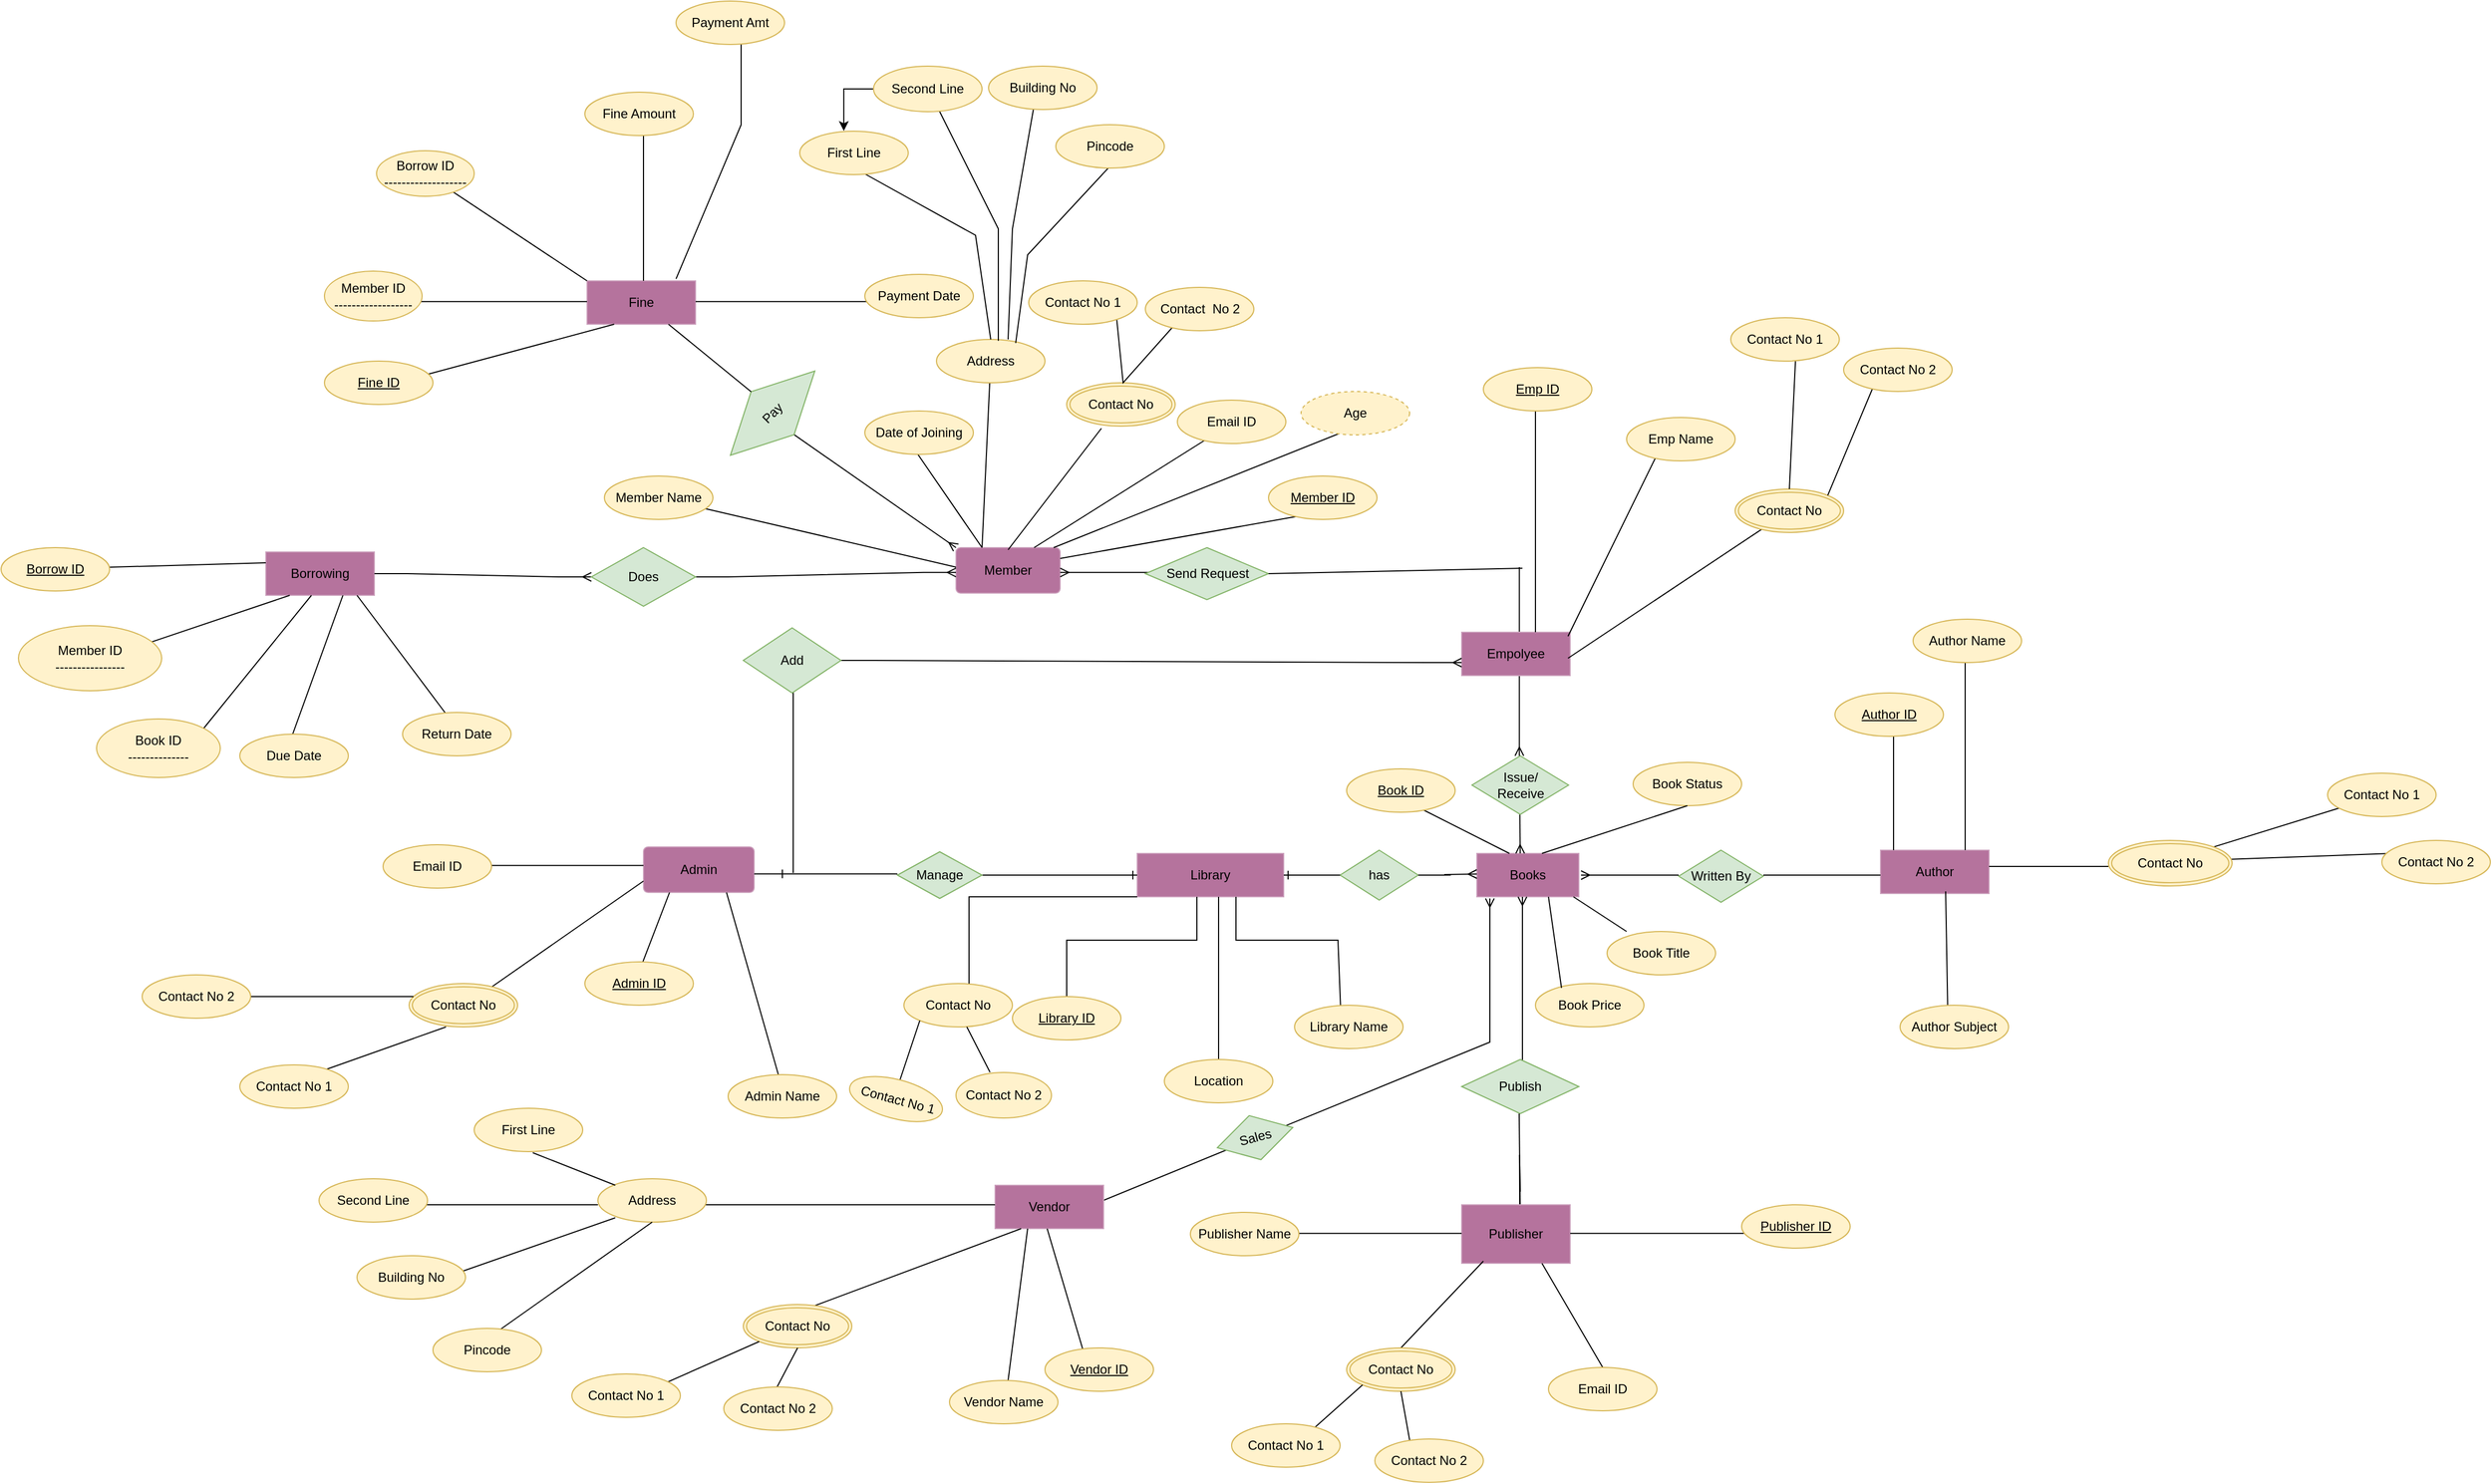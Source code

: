 <mxfile version="21.2.7" type="device">
  <diagram id="R2lEEEUBdFMjLlhIrx00" name="Page-1">
    <mxGraphModel dx="3433" dy="1994" grid="1" gridSize="6" guides="1" tooltips="1" connect="1" arrows="1" fold="1" page="1" pageScale="1" pageWidth="1100" pageHeight="850" math="0" shadow="0" extFonts="Permanent Marker^https://fonts.googleapis.com/css?family=Permanent+Marker">
      <root>
        <mxCell id="0" />
        <mxCell id="1" parent="0" />
        <mxCell id="qMSzoUYjXAtZMEOYpRWG-4" value="Library" style="whiteSpace=wrap;html=1;align=center;fillColor=#B5739D;strokeColor=#CDA2BE;" parent="1" vertex="1">
          <mxGeometry x="425" y="348" width="135" height="40" as="geometry" />
        </mxCell>
        <mxCell id="qMSzoUYjXAtZMEOYpRWG-13" value="" style="endArrow=none;html=1;rounded=0;entryX=0.424;entryY=0.045;entryDx=0;entryDy=0;entryPerimeter=0;" parent="1" target="qMSzoUYjXAtZMEOYpRWG-14" edge="1">
          <mxGeometry relative="1" as="geometry">
            <mxPoint x="516" y="388" as="sourcePoint" />
            <mxPoint x="525" y="428" as="targetPoint" />
            <Array as="points">
              <mxPoint x="516" y="428" />
              <mxPoint x="610" y="428" />
            </Array>
          </mxGeometry>
        </mxCell>
        <mxCell id="qMSzoUYjXAtZMEOYpRWG-14" value="Library Name" style="ellipse;whiteSpace=wrap;html=1;align=center;fillColor=#fff2cc;strokeColor=#d6b656;" parent="1" vertex="1">
          <mxGeometry x="570" y="488" width="100" height="40" as="geometry" />
        </mxCell>
        <mxCell id="qMSzoUYjXAtZMEOYpRWG-17" value="" style="endArrow=none;html=1;rounded=0;entryX=0.5;entryY=0;entryDx=0;entryDy=0;" parent="1" edge="1">
          <mxGeometry relative="1" as="geometry">
            <mxPoint x="480" y="388" as="sourcePoint" />
            <mxPoint x="360" y="488" as="targetPoint" />
            <Array as="points">
              <mxPoint x="480" y="428" />
              <mxPoint x="360" y="428" />
            </Array>
          </mxGeometry>
        </mxCell>
        <mxCell id="qMSzoUYjXAtZMEOYpRWG-18" value="" style="endArrow=none;html=1;rounded=0;" parent="1" edge="1">
          <mxGeometry relative="1" as="geometry">
            <mxPoint x="500" y="388" as="sourcePoint" />
            <mxPoint x="500" y="548" as="targetPoint" />
          </mxGeometry>
        </mxCell>
        <mxCell id="qMSzoUYjXAtZMEOYpRWG-19" value="Location" style="ellipse;whiteSpace=wrap;html=1;align=center;fillColor=#fff2cc;strokeColor=#d6b656;" parent="1" vertex="1">
          <mxGeometry x="450" y="538" width="100" height="40" as="geometry" />
        </mxCell>
        <mxCell id="qMSzoUYjXAtZMEOYpRWG-20" value="Contact No" style="ellipse;whiteSpace=wrap;html=1;align=center;fillColor=#fff2cc;strokeColor=#d6b656;" parent="1" vertex="1">
          <mxGeometry x="210" y="468" width="100" height="40" as="geometry" />
        </mxCell>
        <mxCell id="qMSzoUYjXAtZMEOYpRWG-21" value="" style="endArrow=none;html=1;rounded=0;exitX=0;exitY=1;exitDx=0;exitDy=0;" parent="1" source="qMSzoUYjXAtZMEOYpRWG-4" edge="1">
          <mxGeometry relative="1" as="geometry">
            <mxPoint x="480" y="408" as="sourcePoint" />
            <mxPoint x="270" y="468" as="targetPoint" />
            <Array as="points">
              <mxPoint x="270" y="388" />
            </Array>
          </mxGeometry>
        </mxCell>
        <mxCell id="qMSzoUYjXAtZMEOYpRWG-100" value="Books" style="whiteSpace=wrap;html=1;align=center;fillColor=#B5739D;strokeColor=#CDA2BE;" parent="1" vertex="1">
          <mxGeometry x="738" y="348" width="94" height="40" as="geometry" />
        </mxCell>
        <mxCell id="qMSzoUYjXAtZMEOYpRWG-101" value="" style="endArrow=none;html=1;rounded=0;exitX=0.628;exitY=0.997;exitDx=0;exitDy=0;exitPerimeter=0;" parent="1" edge="1">
          <mxGeometry relative="1" as="geometry">
            <mxPoint x="680.8" y="303.88" as="sourcePoint" />
            <mxPoint x="768" y="348" as="targetPoint" />
            <Array as="points" />
          </mxGeometry>
        </mxCell>
        <mxCell id="qMSzoUYjXAtZMEOYpRWG-104" value="Book Title" style="ellipse;whiteSpace=wrap;html=1;align=center;fillColor=#fff2cc;strokeColor=#d6b656;" parent="1" vertex="1">
          <mxGeometry x="858" y="420" width="100" height="40" as="geometry" />
        </mxCell>
        <mxCell id="qMSzoUYjXAtZMEOYpRWG-105" value="Book Price" style="ellipse;whiteSpace=wrap;html=1;align=center;fillColor=#fff2cc;strokeColor=#d6b656;" parent="1" vertex="1">
          <mxGeometry x="792" y="468" width="100" height="40" as="geometry" />
        </mxCell>
        <mxCell id="qMSzoUYjXAtZMEOYpRWG-106" value="Book Status" style="ellipse;whiteSpace=wrap;html=1;align=center;fillColor=#fff2cc;strokeColor=#d6b656;" parent="1" vertex="1">
          <mxGeometry x="882" y="264" width="100" height="40" as="geometry" />
        </mxCell>
        <mxCell id="qMSzoUYjXAtZMEOYpRWG-108" value="" style="endArrow=none;html=1;rounded=0;exitX=0.5;exitY=1;exitDx=0;exitDy=0;" parent="1" source="qMSzoUYjXAtZMEOYpRWG-106" edge="1">
          <mxGeometry relative="1" as="geometry">
            <mxPoint x="504" y="384" as="sourcePoint" />
            <mxPoint x="798" y="348" as="targetPoint" />
            <Array as="points" />
          </mxGeometry>
        </mxCell>
        <mxCell id="qMSzoUYjXAtZMEOYpRWG-118" value="has" style="shape=rhombus;perimeter=rhombusPerimeter;whiteSpace=wrap;html=1;align=center;fillColor=#d5e8d4;strokeColor=#82b366;" parent="1" vertex="1">
          <mxGeometry x="612" y="345" width="72" height="46" as="geometry" />
        </mxCell>
        <mxCell id="qMSzoUYjXAtZMEOYpRWG-120" value="" style="edgeStyle=entityRelationEdgeStyle;fontSize=12;html=1;endArrow=ERone;endFill=1;rounded=0;entryX=1;entryY=0.5;entryDx=0;entryDy=0;" parent="1" source="qMSzoUYjXAtZMEOYpRWG-118" target="qMSzoUYjXAtZMEOYpRWG-4" edge="1">
          <mxGeometry width="100" height="100" relative="1" as="geometry">
            <mxPoint x="432" y="430" as="sourcePoint" />
            <mxPoint x="532" y="330" as="targetPoint" />
          </mxGeometry>
        </mxCell>
        <mxCell id="qMSzoUYjXAtZMEOYpRWG-122" value="Author" style="whiteSpace=wrap;html=1;align=center;fillColor=#B5739D;strokeColor=#CDA2BE;" parent="1" vertex="1">
          <mxGeometry x="1110" y="345" width="100" height="40" as="geometry" />
        </mxCell>
        <mxCell id="qMSzoUYjXAtZMEOYpRWG-128" value="" style="endArrow=none;html=1;rounded=0;" parent="1" edge="1">
          <mxGeometry relative="1" as="geometry">
            <mxPoint x="1170" y="383" as="sourcePoint" />
            <mxPoint x="1172" y="497" as="targetPoint" />
            <Array as="points" />
          </mxGeometry>
        </mxCell>
        <mxCell id="qMSzoUYjXAtZMEOYpRWG-129" value="Author Subject" style="ellipse;whiteSpace=wrap;html=1;align=center;fillColor=#fff2cc;strokeColor=#d6b656;" parent="1" vertex="1">
          <mxGeometry x="1128" y="488" width="100" height="40" as="geometry" />
        </mxCell>
        <mxCell id="qMSzoUYjXAtZMEOYpRWG-134" value="Admin" style="rounded=1;arcSize=10;whiteSpace=wrap;html=1;align=center;fillColor=#B5739D;strokeColor=#CDA2BE;" parent="1" vertex="1">
          <mxGeometry x="-30" y="342" width="102" height="42" as="geometry" />
        </mxCell>
        <mxCell id="qMSzoUYjXAtZMEOYpRWG-135" value="" style="endArrow=none;html=1;rounded=0;" parent="1" edge="1">
          <mxGeometry relative="1" as="geometry">
            <mxPoint x="1122" y="234" as="sourcePoint" />
            <mxPoint x="1122" y="345" as="targetPoint" />
            <Array as="points" />
          </mxGeometry>
        </mxCell>
        <mxCell id="qMSzoUYjXAtZMEOYpRWG-137" value="" style="endArrow=none;html=1;rounded=0;" parent="1" edge="1">
          <mxGeometry relative="1" as="geometry">
            <mxPoint x="1188" y="345" as="sourcePoint" />
            <mxPoint x="1188" y="171" as="targetPoint" />
            <Array as="points" />
          </mxGeometry>
        </mxCell>
        <mxCell id="qMSzoUYjXAtZMEOYpRWG-138" value="Author Name" style="ellipse;whiteSpace=wrap;html=1;align=center;fillColor=#fff2cc;strokeColor=#d6b656;" parent="1" vertex="1">
          <mxGeometry x="1140" y="132" width="100" height="40" as="geometry" />
        </mxCell>
        <mxCell id="qMSzoUYjXAtZMEOYpRWG-139" value="" style="endArrow=none;html=1;rounded=0;entryX=0.3;entryY=0.053;entryDx=0;entryDy=0;entryPerimeter=0;" parent="1" edge="1">
          <mxGeometry relative="1" as="geometry">
            <mxPoint x="-6" y="384" as="sourcePoint" />
            <mxPoint x="-36.0" y="462.12" as="targetPoint" />
            <Array as="points" />
          </mxGeometry>
        </mxCell>
        <mxCell id="qMSzoUYjXAtZMEOYpRWG-148" value="" style="edgeStyle=entityRelationEdgeStyle;fontSize=12;html=1;endArrow=ERmany;rounded=0;exitX=1;exitY=0.5;exitDx=0;exitDy=0;" parent="1" source="qMSzoUYjXAtZMEOYpRWG-118" edge="1">
          <mxGeometry width="100" height="100" relative="1" as="geometry">
            <mxPoint x="684" y="367" as="sourcePoint" />
            <mxPoint x="738" y="367" as="targetPoint" />
          </mxGeometry>
        </mxCell>
        <mxCell id="qMSzoUYjXAtZMEOYpRWG-150" value="" style="fontSize=12;html=1;endArrow=ERmany;rounded=0;" parent="1" edge="1">
          <mxGeometry width="100" height="100" relative="1" as="geometry">
            <mxPoint x="924" y="368" as="sourcePoint" />
            <mxPoint x="834" y="368" as="targetPoint" />
            <Array as="points">
              <mxPoint x="906" y="368" />
            </Array>
          </mxGeometry>
        </mxCell>
        <mxCell id="qMSzoUYjXAtZMEOYpRWG-155" value="" style="endArrow=none;html=1;rounded=0;" parent="1" edge="1">
          <mxGeometry relative="1" as="geometry">
            <mxPoint x="1122" y="237" as="sourcePoint" />
            <mxPoint x="1121.811" y="236.974" as="targetPoint" />
          </mxGeometry>
        </mxCell>
        <mxCell id="qMSzoUYjXAtZMEOYpRWG-157" value="Written By" style="shape=rhombus;perimeter=rhombusPerimeter;whiteSpace=wrap;html=1;align=center;fillColor=#d5e8d4;strokeColor=#82b366;" parent="1" vertex="1">
          <mxGeometry x="924" y="345" width="78" height="48" as="geometry" />
        </mxCell>
        <mxCell id="qMSzoUYjXAtZMEOYpRWG-162" value="" style="endArrow=none;html=1;rounded=0;entryX=0.75;entryY=1;entryDx=0;entryDy=0;" parent="1" target="qMSzoUYjXAtZMEOYpRWG-134" edge="1">
          <mxGeometry relative="1" as="geometry">
            <mxPoint x="96" y="558" as="sourcePoint" />
            <mxPoint x="150" y="624" as="targetPoint" />
            <Array as="points" />
          </mxGeometry>
        </mxCell>
        <mxCell id="qMSzoUYjXAtZMEOYpRWG-163" value="Admin Name" style="ellipse;whiteSpace=wrap;html=1;align=center;fillColor=#fff2cc;strokeColor=#d6b656;" parent="1" vertex="1">
          <mxGeometry x="48" y="552" width="100" height="40" as="geometry" />
        </mxCell>
        <mxCell id="qMSzoUYjXAtZMEOYpRWG-179" value="" style="edgeStyle=entityRelationEdgeStyle;fontSize=12;html=1;endArrow=ERone;endFill=0;rounded=0;entryX=0;entryY=0.5;entryDx=0;entryDy=0;" parent="1" target="qMSzoUYjXAtZMEOYpRWG-4" edge="1">
          <mxGeometry width="100" height="100" relative="1" as="geometry">
            <mxPoint x="282" y="368" as="sourcePoint" />
            <mxPoint x="420" y="366" as="targetPoint" />
          </mxGeometry>
        </mxCell>
        <mxCell id="qMSzoUYjXAtZMEOYpRWG-190" value="Manage" style="shape=rhombus;perimeter=rhombusPerimeter;whiteSpace=wrap;html=1;align=center;fillColor=#d5e8d4;strokeColor=#82b366;" parent="1" vertex="1">
          <mxGeometry x="204" y="346.5" width="78" height="43" as="geometry" />
        </mxCell>
        <mxCell id="qMSzoUYjXAtZMEOYpRWG-195" value="" style="edgeStyle=entityRelationEdgeStyle;fontSize=12;html=1;endArrow=ERone;endFill=1;rounded=0;" parent="1" edge="1">
          <mxGeometry width="100" height="100" relative="1" as="geometry">
            <mxPoint x="174" y="366.89" as="sourcePoint" />
            <mxPoint x="102" y="366.89" as="targetPoint" />
          </mxGeometry>
        </mxCell>
        <mxCell id="qMSzoUYjXAtZMEOYpRWG-197" value="" style="fontSize=12;html=1;endArrow=ERmany;rounded=0;" parent="1" edge="1">
          <mxGeometry width="100" height="100" relative="1" as="geometry">
            <mxPoint x="780" y="540" as="sourcePoint" />
            <mxPoint x="780" y="388" as="targetPoint" />
            <Array as="points" />
          </mxGeometry>
        </mxCell>
        <mxCell id="qMSzoUYjXAtZMEOYpRWG-198" value="Publish" style="shape=rhombus;perimeter=rhombusPerimeter;whiteSpace=wrap;html=1;align=center;fillColor=#d5e8d4;strokeColor=#82b366;" parent="1" vertex="1">
          <mxGeometry x="724" y="538" width="108" height="50" as="geometry" />
        </mxCell>
        <mxCell id="qMSzoUYjXAtZMEOYpRWG-200" value="" style="endArrow=none;html=1;rounded=0;" parent="1" edge="1">
          <mxGeometry relative="1" as="geometry">
            <mxPoint x="777.895" y="672" as="sourcePoint" />
            <mxPoint x="777" y="588" as="targetPoint" />
            <Array as="points" />
          </mxGeometry>
        </mxCell>
        <mxCell id="qMSzoUYjXAtZMEOYpRWG-202" value="" style="endArrow=none;html=1;rounded=0;" parent="1" edge="1">
          <mxGeometry relative="1" as="geometry">
            <mxPoint x="777.66" y="708" as="sourcePoint" />
            <mxPoint x="778" y="660" as="targetPoint" />
            <Array as="points">
              <mxPoint x="777.33" y="626" />
            </Array>
          </mxGeometry>
        </mxCell>
        <mxCell id="qMSzoUYjXAtZMEOYpRWG-203" value="Publisher" style="whiteSpace=wrap;html=1;align=center;fillColor=#B5739D;strokeColor=#CDA2BE;" parent="1" vertex="1">
          <mxGeometry x="724" y="672" width="100" height="54" as="geometry" />
        </mxCell>
        <mxCell id="qMSzoUYjXAtZMEOYpRWG-204" value="" style="endArrow=none;html=1;rounded=0;" parent="1" edge="1">
          <mxGeometry relative="1" as="geometry">
            <mxPoint x="564" y="698.33" as="sourcePoint" />
            <mxPoint x="724" y="698.33" as="targetPoint" />
          </mxGeometry>
        </mxCell>
        <mxCell id="qMSzoUYjXAtZMEOYpRWG-205" value="" style="endArrow=none;html=1;rounded=0;" parent="1" edge="1">
          <mxGeometry relative="1" as="geometry">
            <mxPoint x="824" y="698.33" as="sourcePoint" />
            <mxPoint x="984" y="698.33" as="targetPoint" />
          </mxGeometry>
        </mxCell>
        <mxCell id="qMSzoUYjXAtZMEOYpRWG-211" value="" style="endArrow=none;html=1;rounded=0;entryX=0.5;entryY=1;entryDx=0;entryDy=0;exitX=0.5;exitY=0;exitDx=0;exitDy=0;" parent="1" edge="1" source="XCqq-24NU0HY1cR2Qv2N-99">
          <mxGeometry relative="1" as="geometry">
            <mxPoint x="674" y="822" as="sourcePoint" />
            <mxPoint x="744" y="724" as="targetPoint" />
            <Array as="points" />
          </mxGeometry>
        </mxCell>
        <mxCell id="qMSzoUYjXAtZMEOYpRWG-212" value="" style="endArrow=none;html=1;rounded=0;entryX=0.5;entryY=1;entryDx=0;entryDy=0;exitX=0.5;exitY=0;exitDx=0;exitDy=0;" parent="1" source="qMSzoUYjXAtZMEOYpRWG-216" edge="1">
          <mxGeometry relative="1" as="geometry">
            <mxPoint x="798" y="852" as="sourcePoint" />
            <mxPoint x="798" y="726" as="targetPoint" />
            <Array as="points" />
          </mxGeometry>
        </mxCell>
        <mxCell id="qMSzoUYjXAtZMEOYpRWG-213" value="Publisher Name" style="ellipse;whiteSpace=wrap;html=1;align=center;fillColor=#fff2cc;strokeColor=#d6b656;" parent="1" vertex="1">
          <mxGeometry x="474" y="679" width="100" height="40" as="geometry" />
        </mxCell>
        <mxCell id="qMSzoUYjXAtZMEOYpRWG-216" value="Email ID" style="ellipse;whiteSpace=wrap;html=1;align=center;fillColor=#fff2cc;strokeColor=#d6b656;" parent="1" vertex="1">
          <mxGeometry x="804" y="822" width="100" height="40" as="geometry" />
        </mxCell>
        <mxCell id="qMSzoUYjXAtZMEOYpRWG-219" value="" style="fontSize=12;html=1;endArrow=ERmany;rounded=0;" parent="1" edge="1">
          <mxGeometry width="100" height="100" relative="1" as="geometry">
            <mxPoint x="777.63" y="312" as="sourcePoint" />
            <mxPoint x="777.92" y="348" as="targetPoint" />
            <Array as="points" />
          </mxGeometry>
        </mxCell>
        <mxCell id="qMSzoUYjXAtZMEOYpRWG-220" value="Issue/&lt;br&gt;Receive" style="shape=rhombus;perimeter=rhombusPerimeter;whiteSpace=wrap;html=1;align=center;fillColor=#d5e8d4;strokeColor=#82b366;" parent="1" vertex="1">
          <mxGeometry x="733.5" y="258" width="89" height="54" as="geometry" />
        </mxCell>
        <mxCell id="qMSzoUYjXAtZMEOYpRWG-242" value="" style="endArrow=none;html=1;rounded=0;" parent="1" edge="1">
          <mxGeometry relative="1" as="geometry">
            <mxPoint x="1002" y="368" as="sourcePoint" />
            <mxPoint x="1110" y="368" as="targetPoint" />
          </mxGeometry>
        </mxCell>
        <mxCell id="qMSzoUYjXAtZMEOYpRWG-245" value="Member" style="rounded=1;arcSize=10;whiteSpace=wrap;html=1;align=center;fillColor=#B5739D;strokeColor=#CDA2BE;" parent="1" vertex="1">
          <mxGeometry x="258" y="66" width="96" height="42" as="geometry" />
        </mxCell>
        <mxCell id="qMSzoUYjXAtZMEOYpRWG-253" value="" style="endArrow=none;html=1;rounded=0;entryX=0.5;entryY=1;entryDx=0;entryDy=0;" parent="1" edge="1">
          <mxGeometry relative="1" as="geometry">
            <mxPoint x="306" y="68" as="sourcePoint" />
            <mxPoint x="392" y="-44" as="targetPoint" />
            <Array as="points" />
          </mxGeometry>
        </mxCell>
        <mxCell id="qMSzoUYjXAtZMEOYpRWG-254" value="" style="endArrow=none;html=1;rounded=0;exitX=0.25;exitY=0;exitDx=0;exitDy=0;" parent="1" source="qMSzoUYjXAtZMEOYpRWG-245" edge="1">
          <mxGeometry relative="1" as="geometry">
            <mxPoint x="270" y="54" as="sourcePoint" />
            <mxPoint x="216" y="-30" as="targetPoint" />
            <Array as="points" />
          </mxGeometry>
        </mxCell>
        <mxCell id="qMSzoUYjXAtZMEOYpRWG-257" value="" style="endArrow=none;html=1;rounded=0;" parent="1" edge="1">
          <mxGeometry relative="1" as="geometry">
            <mxPoint x="804" y="388" as="sourcePoint" />
            <mxPoint x="816" y="472" as="targetPoint" />
            <Array as="points" />
          </mxGeometry>
        </mxCell>
        <mxCell id="qMSzoUYjXAtZMEOYpRWG-258" value="" style="endArrow=none;html=1;rounded=0;" parent="1" edge="1">
          <mxGeometry relative="1" as="geometry">
            <mxPoint x="827" y="388" as="sourcePoint" />
            <mxPoint x="876" y="420" as="targetPoint" />
            <Array as="points">
              <mxPoint x="827" y="388" />
            </Array>
          </mxGeometry>
        </mxCell>
        <mxCell id="qMSzoUYjXAtZMEOYpRWG-259" value="" style="endArrow=none;html=1;rounded=0;" parent="1" edge="1">
          <mxGeometry relative="1" as="geometry">
            <mxPoint x="354" y="76" as="sourcePoint" />
            <mxPoint x="578.309" y="36.123" as="targetPoint" />
          </mxGeometry>
        </mxCell>
        <mxCell id="qMSzoUYjXAtZMEOYpRWG-261" value="" style="endArrow=none;html=1;rounded=0;exitX=0.25;exitY=0;exitDx=0;exitDy=0;" parent="1" target="qMSzoUYjXAtZMEOYpRWG-260" edge="1">
          <mxGeometry relative="1" as="geometry">
            <mxPoint x="258" y="84" as="sourcePoint" />
            <mxPoint x="-30" y="36" as="targetPoint" />
            <Array as="points" />
          </mxGeometry>
        </mxCell>
        <mxCell id="qMSzoUYjXAtZMEOYpRWG-260" value="Member Name" style="ellipse;whiteSpace=wrap;html=1;align=center;fillColor=#fff2cc;strokeColor=#d6b656;" parent="1" vertex="1">
          <mxGeometry x="-66" width="100" height="40" as="geometry" />
        </mxCell>
        <mxCell id="qMSzoUYjXAtZMEOYpRWG-262" value="Date of Joining" style="ellipse;whiteSpace=wrap;html=1;align=center;fillColor=#fff2cc;strokeColor=#d6b656;" parent="1" vertex="1">
          <mxGeometry x="174" y="-60" width="100" height="40" as="geometry" />
        </mxCell>
        <mxCell id="qMSzoUYjXAtZMEOYpRWG-275" value="" style="endArrow=none;html=1;rounded=0;exitX=0.75;exitY=0;exitDx=0;exitDy=0;" parent="1" source="qMSzoUYjXAtZMEOYpRWG-245" edge="1">
          <mxGeometry relative="1" as="geometry">
            <mxPoint x="354" y="54" as="sourcePoint" />
            <mxPoint x="492" y="-36" as="targetPoint" />
          </mxGeometry>
        </mxCell>
        <mxCell id="qMSzoUYjXAtZMEOYpRWG-276" value="Email ID" style="ellipse;whiteSpace=wrap;html=1;align=center;fillColor=#fff2cc;strokeColor=#d6b656;" parent="1" vertex="1">
          <mxGeometry x="462" y="-70" width="100" height="40" as="geometry" />
        </mxCell>
        <mxCell id="qMSzoUYjXAtZMEOYpRWG-278" value="" style="fontSize=12;html=1;endArrow=ERmany;rounded=0;" parent="1" edge="1">
          <mxGeometry width="100" height="100" relative="1" as="geometry">
            <mxPoint x="438" y="88.89" as="sourcePoint" />
            <mxPoint x="354" y="88.89" as="targetPoint" />
            <Array as="points" />
          </mxGeometry>
        </mxCell>
        <mxCell id="qMSzoUYjXAtZMEOYpRWG-279" value="Send Request" style="shape=rhombus;perimeter=rhombusPerimeter;whiteSpace=wrap;html=1;align=center;fillColor=#d5e8d4;strokeColor=#82b366;" parent="1" vertex="1">
          <mxGeometry x="432.5" y="66" width="113.5" height="48" as="geometry" />
        </mxCell>
        <mxCell id="qMSzoUYjXAtZMEOYpRWG-281" value="" style="endArrow=none;html=1;rounded=0;exitX=1;exitY=0.5;exitDx=0;exitDy=0;" parent="1" source="qMSzoUYjXAtZMEOYpRWG-279" edge="1">
          <mxGeometry relative="1" as="geometry">
            <mxPoint x="540" y="85" as="sourcePoint" />
            <mxPoint x="780" y="85" as="targetPoint" />
            <Array as="points" />
          </mxGeometry>
        </mxCell>
        <mxCell id="qMSzoUYjXAtZMEOYpRWG-290" value="" style="fontSize=12;html=1;endArrow=ERmany;rounded=0;" parent="1" edge="1">
          <mxGeometry width="100" height="100" relative="1" as="geometry">
            <mxPoint x="777.17" y="84" as="sourcePoint" />
            <mxPoint x="777.17" y="258" as="targetPoint" />
            <Array as="points" />
          </mxGeometry>
        </mxCell>
        <mxCell id="qMSzoUYjXAtZMEOYpRWG-291" value="Empolyee" style="whiteSpace=wrap;html=1;align=center;fillColor=#B5739D;strokeColor=#CDA2BE;" parent="1" vertex="1">
          <mxGeometry x="724" y="144" width="100" height="40" as="geometry" />
        </mxCell>
        <mxCell id="qMSzoUYjXAtZMEOYpRWG-292" value="" style="edgeStyle=entityRelationEdgeStyle;fontSize=12;html=1;endArrow=ERmany;rounded=0;" parent="1" source="qMSzoUYjXAtZMEOYpRWG-294" edge="1">
          <mxGeometry width="100" height="100" relative="1" as="geometry">
            <mxPoint x="102" y="172" as="sourcePoint" />
            <mxPoint x="724" y="172" as="targetPoint" />
          </mxGeometry>
        </mxCell>
        <mxCell id="qMSzoUYjXAtZMEOYpRWG-309" value="" style="fontSize=12;html=1;endArrow=ERmany;rounded=0;" parent="1" edge="1">
          <mxGeometry width="100" height="100" relative="1" as="geometry">
            <mxPoint x="384" y="672" as="sourcePoint" />
            <mxPoint x="750" y="389.5" as="targetPoint" />
            <Array as="points">
              <mxPoint x="750" y="522" />
              <mxPoint x="750" y="456" />
            </Array>
          </mxGeometry>
        </mxCell>
        <mxCell id="qMSzoUYjXAtZMEOYpRWG-310" value="Vendor" style="whiteSpace=wrap;html=1;align=center;fillColor=#B5739D;strokeColor=#CDA2BE;" parent="1" vertex="1">
          <mxGeometry x="294" y="654" width="100" height="40" as="geometry" />
        </mxCell>
        <mxCell id="qMSzoUYjXAtZMEOYpRWG-314" value="" style="endArrow=none;html=1;rounded=0;" parent="1" edge="1">
          <mxGeometry relative="1" as="geometry">
            <mxPoint x="120" y="768" as="sourcePoint" />
            <mxPoint x="318" y="694" as="targetPoint" />
          </mxGeometry>
        </mxCell>
        <mxCell id="qMSzoUYjXAtZMEOYpRWG-315" value="" style="endArrow=none;html=1;rounded=0;" parent="1" edge="1">
          <mxGeometry relative="1" as="geometry">
            <mxPoint x="324" y="694" as="sourcePoint" />
            <mxPoint x="306" y="834" as="targetPoint" />
          </mxGeometry>
        </mxCell>
        <mxCell id="qMSzoUYjXAtZMEOYpRWG-316" value="" style="endArrow=none;html=1;rounded=0;" parent="1" edge="1">
          <mxGeometry relative="1" as="geometry">
            <mxPoint x="342" y="694" as="sourcePoint" />
            <mxPoint x="378" y="816" as="targetPoint" />
          </mxGeometry>
        </mxCell>
        <mxCell id="qMSzoUYjXAtZMEOYpRWG-317" value="" style="endArrow=none;html=1;rounded=0;" parent="1" edge="1">
          <mxGeometry relative="1" as="geometry">
            <mxPoint x="14" y="672" as="sourcePoint" />
            <mxPoint x="294" y="672" as="targetPoint" />
          </mxGeometry>
        </mxCell>
        <mxCell id="qMSzoUYjXAtZMEOYpRWG-318" value="Address" style="ellipse;whiteSpace=wrap;html=1;align=center;fillColor=#fff2cc;strokeColor=#d6b656;" parent="1" vertex="1">
          <mxGeometry x="-72" y="648" width="100" height="40" as="geometry" />
        </mxCell>
        <mxCell id="qMSzoUYjXAtZMEOYpRWG-320" value="Vendor Name" style="ellipse;whiteSpace=wrap;html=1;align=center;fillColor=#fff2cc;strokeColor=#d6b656;" parent="1" vertex="1">
          <mxGeometry x="252" y="834" width="100" height="40" as="geometry" />
        </mxCell>
        <mxCell id="qMSzoUYjXAtZMEOYpRWG-325" value="Sales" style="shape=rhombus;perimeter=rhombusPerimeter;whiteSpace=wrap;html=1;align=center;rotation=-15;fillColor=#d5e8d4;strokeColor=#82b366;" parent="1" vertex="1">
          <mxGeometry x="497.62" y="589.1" width="72" height="42" as="geometry" />
        </mxCell>
        <mxCell id="qMSzoUYjXAtZMEOYpRWG-328" value="" style="edgeStyle=entityRelationEdgeStyle;fontSize=12;html=1;endArrow=ERmany;rounded=0;exitX=1;exitY=0.5;exitDx=0;exitDy=0;" parent="1" source="XCqq-24NU0HY1cR2Qv2N-22" edge="1">
          <mxGeometry width="100" height="100" relative="1" as="geometry">
            <mxPoint x="18" y="90" as="sourcePoint" />
            <mxPoint x="258" y="88.89" as="targetPoint" />
          </mxGeometry>
        </mxCell>
        <mxCell id="qMSzoUYjXAtZMEOYpRWG-329" value="Borrowing" style="whiteSpace=wrap;html=1;align=center;fillColor=#B5739D;strokeColor=#CDA2BE;" parent="1" vertex="1">
          <mxGeometry x="-378" y="70" width="100" height="40" as="geometry" />
        </mxCell>
        <mxCell id="qMSzoUYjXAtZMEOYpRWG-330" value="" style="endArrow=none;html=1;rounded=0;" parent="1" edge="1">
          <mxGeometry relative="1" as="geometry">
            <mxPoint x="-516" y="164" as="sourcePoint" />
            <mxPoint x="-356" y="110" as="targetPoint" />
          </mxGeometry>
        </mxCell>
        <mxCell id="qMSzoUYjXAtZMEOYpRWG-331" value="" style="endArrow=none;html=1;rounded=0;" parent="1" edge="1">
          <mxGeometry relative="1" as="geometry">
            <mxPoint x="-438" y="236" as="sourcePoint" />
            <mxPoint x="-336" y="110" as="targetPoint" />
          </mxGeometry>
        </mxCell>
        <mxCell id="qMSzoUYjXAtZMEOYpRWG-332" value="" style="endArrow=none;html=1;rounded=0;" parent="1" edge="1">
          <mxGeometry relative="1" as="geometry">
            <mxPoint x="-354" y="240" as="sourcePoint" />
            <mxPoint x="-307" y="110" as="targetPoint" />
          </mxGeometry>
        </mxCell>
        <mxCell id="qMSzoUYjXAtZMEOYpRWG-333" value="" style="endArrow=none;html=1;rounded=0;" parent="1" edge="1">
          <mxGeometry relative="1" as="geometry">
            <mxPoint x="-294" y="110" as="sourcePoint" />
            <mxPoint x="-210" y="222" as="targetPoint" />
          </mxGeometry>
        </mxCell>
        <mxCell id="qMSzoUYjXAtZMEOYpRWG-336" value="Due Date" style="ellipse;whiteSpace=wrap;html=1;align=center;fillColor=#fff2cc;strokeColor=#d6b656;" parent="1" vertex="1">
          <mxGeometry x="-402" y="238" width="100" height="40" as="geometry" />
        </mxCell>
        <mxCell id="qMSzoUYjXAtZMEOYpRWG-337" value="Return Date" style="ellipse;whiteSpace=wrap;html=1;align=center;fillColor=#fff2cc;strokeColor=#d6b656;" parent="1" vertex="1">
          <mxGeometry x="-252" y="218" width="100" height="40" as="geometry" />
        </mxCell>
        <mxCell id="qMSzoUYjXAtZMEOYpRWG-346" value="Fine" style="whiteSpace=wrap;html=1;align=center;fillColor=#B5739D;strokeColor=#CDA2BE;" parent="1" vertex="1">
          <mxGeometry x="-82" y="-180" width="100" height="40" as="geometry" />
        </mxCell>
        <mxCell id="qMSzoUYjXAtZMEOYpRWG-348" value="" style="fontSize=12;html=1;endArrow=ERmany;rounded=0;exitX=0.5;exitY=1;exitDx=0;exitDy=0;entryX=0;entryY=0;entryDx=0;entryDy=0;" parent="1" source="qMSzoUYjXAtZMEOYpRWG-356" target="qMSzoUYjXAtZMEOYpRWG-245" edge="1">
          <mxGeometry width="100" height="100" relative="1" as="geometry">
            <mxPoint x="783.63" y="318" as="sourcePoint" />
            <mxPoint x="264" y="72" as="targetPoint" />
            <Array as="points" />
          </mxGeometry>
        </mxCell>
        <mxCell id="qMSzoUYjXAtZMEOYpRWG-350" value="" style="endArrow=none;html=1;rounded=0;" parent="1" edge="1">
          <mxGeometry relative="1" as="geometry">
            <mxPoint x="18" y="-160.83" as="sourcePoint" />
            <mxPoint x="178" y="-160.83" as="targetPoint" />
          </mxGeometry>
        </mxCell>
        <mxCell id="qMSzoUYjXAtZMEOYpRWG-351" value="" style="endArrow=none;html=1;rounded=0;" parent="1" edge="1">
          <mxGeometry relative="1" as="geometry">
            <mxPoint x="-242" y="-160.83" as="sourcePoint" />
            <mxPoint x="-82" y="-160.83" as="targetPoint" />
          </mxGeometry>
        </mxCell>
        <mxCell id="qMSzoUYjXAtZMEOYpRWG-352" value="" style="endArrow=none;html=1;rounded=0;" parent="1" edge="1">
          <mxGeometry relative="1" as="geometry">
            <mxPoint x="-30" y="-180" as="sourcePoint" />
            <mxPoint x="-30" y="-318" as="targetPoint" />
          </mxGeometry>
        </mxCell>
        <mxCell id="qMSzoUYjXAtZMEOYpRWG-353" value="Member ID&lt;br&gt;------------------" style="ellipse;whiteSpace=wrap;html=1;align=center;fillColor=#fff2cc;strokeColor=#d6b656;" parent="1" vertex="1">
          <mxGeometry x="-324" y="-189" width="90" height="46" as="geometry" />
        </mxCell>
        <mxCell id="qMSzoUYjXAtZMEOYpRWG-354" value="Payment Date" style="ellipse;whiteSpace=wrap;html=1;align=center;fillColor=#fff2cc;strokeColor=#d6b656;" parent="1" vertex="1">
          <mxGeometry x="174" y="-186" width="100" height="40" as="geometry" />
        </mxCell>
        <mxCell id="qMSzoUYjXAtZMEOYpRWG-355" value="Fine Amount" style="ellipse;whiteSpace=wrap;html=1;align=center;fillColor=#fff2cc;strokeColor=#d6b656;" parent="1" vertex="1">
          <mxGeometry x="-84" y="-354" width="100" height="40" as="geometry" />
        </mxCell>
        <mxCell id="qMSzoUYjXAtZMEOYpRWG-356" value="Pay" style="shape=rhombus;perimeter=rhombusPerimeter;whiteSpace=wrap;html=1;align=center;rotation=-45;fillColor=#d5e8d4;strokeColor=#82b366;" parent="1" vertex="1">
          <mxGeometry x="34" y="-86" width="110" height="56" as="geometry" />
        </mxCell>
        <mxCell id="qMSzoUYjXAtZMEOYpRWG-359" value="" style="endArrow=none;html=1;rounded=0;entryX=0.5;entryY=0;entryDx=0;entryDy=0;exitX=0.75;exitY=1;exitDx=0;exitDy=0;" parent="1" source="qMSzoUYjXAtZMEOYpRWG-346" target="qMSzoUYjXAtZMEOYpRWG-356" edge="1">
          <mxGeometry relative="1" as="geometry">
            <mxPoint x="-36" y="-114" as="sourcePoint" />
            <mxPoint x="124" y="-114" as="targetPoint" />
            <Array as="points" />
          </mxGeometry>
        </mxCell>
        <mxCell id="qMSzoUYjXAtZMEOYpRWG-366" value="" style="endArrow=none;html=1;rounded=0;" parent="1" edge="1">
          <mxGeometry relative="1" as="geometry">
            <mxPoint x="792" y="144" as="sourcePoint" />
            <mxPoint x="792" y="-72" as="targetPoint" />
          </mxGeometry>
        </mxCell>
        <mxCell id="qMSzoUYjXAtZMEOYpRWG-367" value="" style="endArrow=none;html=1;rounded=0;" parent="1" edge="1">
          <mxGeometry relative="1" as="geometry">
            <mxPoint x="822" y="147.78" as="sourcePoint" />
            <mxPoint x="912" y="-36" as="targetPoint" />
          </mxGeometry>
        </mxCell>
        <mxCell id="qMSzoUYjXAtZMEOYpRWG-370" value="Emp Name" style="ellipse;whiteSpace=wrap;html=1;align=center;fillColor=#fff2cc;strokeColor=#d6b656;" parent="1" vertex="1">
          <mxGeometry x="876" y="-54" width="100" height="40" as="geometry" />
        </mxCell>
        <mxCell id="qMSzoUYjXAtZMEOYpRWG-372" value="" style="endArrow=none;html=1;rounded=0;" parent="1" edge="1">
          <mxGeometry relative="1" as="geometry">
            <mxPoint x="822" y="168" as="sourcePoint" />
            <mxPoint x="1000.324" y="49.162" as="targetPoint" />
          </mxGeometry>
        </mxCell>
        <mxCell id="qMSzoUYjXAtZMEOYpRWG-374" value="" style="endArrow=none;html=1;rounded=0;" parent="1" edge="1">
          <mxGeometry relative="1" as="geometry">
            <mxPoint x="108" y="196" as="sourcePoint" />
            <mxPoint x="108" y="366" as="targetPoint" />
          </mxGeometry>
        </mxCell>
        <mxCell id="qMSzoUYjXAtZMEOYpRWG-294" value="Add" style="shape=rhombus;perimeter=rhombusPerimeter;whiteSpace=wrap;html=1;align=center;fillColor=#d5e8d4;strokeColor=#82b366;" parent="1" vertex="1">
          <mxGeometry x="62" y="140" width="90" height="60" as="geometry" />
        </mxCell>
        <mxCell id="wR5b7CkcjISlWNXwQBXE-2" value="" style="endArrow=none;html=1;rounded=0;" parent="1" edge="1">
          <mxGeometry relative="1" as="geometry">
            <mxPoint x="1210" y="360" as="sourcePoint" />
            <mxPoint x="1320" y="360" as="targetPoint" />
          </mxGeometry>
        </mxCell>
        <mxCell id="wR5b7CkcjISlWNXwQBXE-4" value="" style="endArrow=none;html=1;rounded=0;exitX=0.25;exitY=0;exitDx=0;exitDy=0;" parent="1" source="wR5b7CkcjISlWNXwQBXE-5" edge="1">
          <mxGeometry relative="1" as="geometry">
            <mxPoint x="294" y="-96" as="sourcePoint" />
            <mxPoint x="288" y="-102" as="targetPoint" />
          </mxGeometry>
        </mxCell>
        <mxCell id="wR5b7CkcjISlWNXwQBXE-6" value="" style="endArrow=none;html=1;rounded=0;exitX=0.25;exitY=0;exitDx=0;exitDy=0;" parent="1" source="qMSzoUYjXAtZMEOYpRWG-245" target="wR5b7CkcjISlWNXwQBXE-5" edge="1">
          <mxGeometry relative="1" as="geometry">
            <mxPoint x="282" y="66" as="sourcePoint" />
            <mxPoint x="288" y="-102" as="targetPoint" />
          </mxGeometry>
        </mxCell>
        <mxCell id="wR5b7CkcjISlWNXwQBXE-5" value="Address" style="ellipse;whiteSpace=wrap;html=1;align=center;fillColor=#fff2cc;strokeColor=#d6b656;" parent="1" vertex="1">
          <mxGeometry x="240" y="-126" width="100" height="40" as="geometry" />
        </mxCell>
        <mxCell id="wR5b7CkcjISlWNXwQBXE-7" value="" style="endArrow=none;html=1;rounded=0;" parent="1" edge="1">
          <mxGeometry relative="1" as="geometry">
            <mxPoint x="-190" y="359.09" as="sourcePoint" />
            <mxPoint x="-30" y="359.09" as="targetPoint" />
          </mxGeometry>
        </mxCell>
        <mxCell id="wR5b7CkcjISlWNXwQBXE-8" value="" style="endArrow=none;html=1;rounded=0;entryX=0;entryY=0.75;entryDx=0;entryDy=0;" parent="1" target="qMSzoUYjXAtZMEOYpRWG-134" edge="1">
          <mxGeometry relative="1" as="geometry">
            <mxPoint x="-174" y="474" as="sourcePoint" />
            <mxPoint x="-26" y="380" as="targetPoint" />
          </mxGeometry>
        </mxCell>
        <mxCell id="wR5b7CkcjISlWNXwQBXE-9" value="Email ID" style="ellipse;whiteSpace=wrap;html=1;align=center;fillColor=#fff2cc;strokeColor=#d6b656;" parent="1" vertex="1">
          <mxGeometry x="-270" y="340" width="100" height="40" as="geometry" />
        </mxCell>
        <mxCell id="wR5b7CkcjISlWNXwQBXE-12" value="" style="endArrow=none;html=1;rounded=0;exitX=0;exitY=0.25;exitDx=0;exitDy=0;" parent="1" source="qMSzoUYjXAtZMEOYpRWG-329" edge="1">
          <mxGeometry relative="1" as="geometry">
            <mxPoint x="-546" y="89.09" as="sourcePoint" />
            <mxPoint x="-542.119" y="84.622" as="targetPoint" />
          </mxGeometry>
        </mxCell>
        <mxCell id="wR5b7CkcjISlWNXwQBXE-14" value="" style="endArrow=none;html=1;rounded=0;exitX=0;exitY=0;exitDx=0;exitDy=0;" parent="1" source="qMSzoUYjXAtZMEOYpRWG-346" target="wR5b7CkcjISlWNXwQBXE-15" edge="1">
          <mxGeometry relative="1" as="geometry">
            <mxPoint x="-198" y="-276" as="sourcePoint" />
            <mxPoint x="-96" y="-180" as="targetPoint" />
          </mxGeometry>
        </mxCell>
        <mxCell id="wR5b7CkcjISlWNXwQBXE-15" value="Borrow ID&lt;br&gt;-------------------" style="ellipse;whiteSpace=wrap;html=1;align=center;fillColor=#fff2cc;strokeColor=#d6b656;" parent="1" vertex="1">
          <mxGeometry x="-276" y="-300" width="90" height="42" as="geometry" />
        </mxCell>
        <mxCell id="XCqq-24NU0HY1cR2Qv2N-1" value="Contact No" style="ellipse;shape=doubleEllipse;margin=3;whiteSpace=wrap;html=1;align=center;fillColor=#fff2cc;strokeColor=#d6b656;" vertex="1" parent="1">
          <mxGeometry x="360" y="-86" width="100" height="40" as="geometry" />
        </mxCell>
        <mxCell id="XCqq-24NU0HY1cR2Qv2N-2" value="Member ID" style="ellipse;whiteSpace=wrap;html=1;align=center;fontStyle=4;fillColor=#fff2cc;strokeColor=#d6b656;" vertex="1" parent="1">
          <mxGeometry x="546" width="100" height="40" as="geometry" />
        </mxCell>
        <mxCell id="XCqq-24NU0HY1cR2Qv2N-4" value="" style="endArrow=none;html=1;rounded=0;" edge="1" parent="1">
          <mxGeometry relative="1" as="geometry">
            <mxPoint x="406" y="-146" as="sourcePoint" />
            <mxPoint x="460" y="-140" as="targetPoint" />
            <Array as="points">
              <mxPoint x="412" y="-86" />
            </Array>
          </mxGeometry>
        </mxCell>
        <mxCell id="XCqq-24NU0HY1cR2Qv2N-5" value="Contact No 1" style="ellipse;whiteSpace=wrap;html=1;align=center;fillColor=#fff2cc;strokeColor=#d6b656;" vertex="1" parent="1">
          <mxGeometry x="325" y="-180" width="100" height="40" as="geometry" />
        </mxCell>
        <mxCell id="XCqq-24NU0HY1cR2Qv2N-6" value="Contact&amp;nbsp; No 2" style="ellipse;whiteSpace=wrap;html=1;align=center;fillColor=#fff2cc;strokeColor=#d6b656;" vertex="1" parent="1">
          <mxGeometry x="432.5" y="-174" width="100" height="40" as="geometry" />
        </mxCell>
        <mxCell id="XCqq-24NU0HY1cR2Qv2N-7" value="" style="endArrow=none;html=1;rounded=0;" edge="1" parent="1">
          <mxGeometry relative="1" as="geometry">
            <mxPoint x="348" y="66" as="sourcePoint" />
            <mxPoint x="618" y="-42" as="targetPoint" />
          </mxGeometry>
        </mxCell>
        <mxCell id="XCqq-24NU0HY1cR2Qv2N-8" value="Age" style="ellipse;whiteSpace=wrap;html=1;align=center;dashed=1;fillColor=#fff2cc;strokeColor=#d6b656;" vertex="1" parent="1">
          <mxGeometry x="576" y="-78" width="100" height="40" as="geometry" />
        </mxCell>
        <mxCell id="XCqq-24NU0HY1cR2Qv2N-10" value="" style="endArrow=none;html=1;rounded=0;exitX=0.5;exitY=0;exitDx=0;exitDy=0;" edge="1" parent="1" source="wR5b7CkcjISlWNXwQBXE-5">
          <mxGeometry relative="1" as="geometry">
            <mxPoint x="270" y="-120" as="sourcePoint" />
            <mxPoint x="168" y="-282" as="targetPoint" />
            <Array as="points">
              <mxPoint x="276" y="-222" />
            </Array>
          </mxGeometry>
        </mxCell>
        <mxCell id="XCqq-24NU0HY1cR2Qv2N-11" value="" style="endArrow=none;html=1;rounded=0;exitX=0.57;exitY=0.03;exitDx=0;exitDy=0;exitPerimeter=0;" edge="1" parent="1" source="wR5b7CkcjISlWNXwQBXE-5">
          <mxGeometry relative="1" as="geometry">
            <mxPoint x="270" y="-120" as="sourcePoint" />
            <mxPoint x="240" y="-342" as="targetPoint" />
            <Array as="points">
              <mxPoint x="297" y="-228" />
            </Array>
          </mxGeometry>
        </mxCell>
        <mxCell id="XCqq-24NU0HY1cR2Qv2N-12" value="" style="endArrow=none;html=1;rounded=0;" edge="1" parent="1">
          <mxGeometry relative="1" as="geometry">
            <mxPoint x="306" y="-126" as="sourcePoint" />
            <mxPoint x="330" y="-342" as="targetPoint" />
            <Array as="points">
              <mxPoint x="310" y="-228" />
            </Array>
          </mxGeometry>
        </mxCell>
        <mxCell id="XCqq-24NU0HY1cR2Qv2N-13" value="" style="endArrow=none;html=1;rounded=0;exitX=0.73;exitY=0.084;exitDx=0;exitDy=0;exitPerimeter=0;" edge="1" parent="1" source="wR5b7CkcjISlWNXwQBXE-5">
          <mxGeometry relative="1" as="geometry">
            <mxPoint x="318" y="-120" as="sourcePoint" />
            <mxPoint x="402" y="-288" as="targetPoint" />
            <Array as="points">
              <mxPoint x="324" y="-204" />
            </Array>
          </mxGeometry>
        </mxCell>
        <mxCell id="XCqq-24NU0HY1cR2Qv2N-18" style="edgeStyle=orthogonalEdgeStyle;rounded=0;orthogonalLoop=1;jettySize=auto;html=1;exitX=0.5;exitY=0;exitDx=0;exitDy=0;" edge="1" parent="1" source="XCqq-24NU0HY1cR2Qv2N-14">
          <mxGeometry relative="1" as="geometry">
            <mxPoint x="164.474" y="-318.263" as="targetPoint" />
          </mxGeometry>
        </mxCell>
        <mxCell id="XCqq-24NU0HY1cR2Qv2N-14" value="First Line" style="ellipse;whiteSpace=wrap;html=1;align=center;fillColor=#fff2cc;strokeColor=#d6b656;" vertex="1" parent="1">
          <mxGeometry x="114" y="-318" width="100" height="40" as="geometry" />
        </mxCell>
        <mxCell id="XCqq-24NU0HY1cR2Qv2N-20" style="edgeStyle=orthogonalEdgeStyle;rounded=0;orthogonalLoop=1;jettySize=auto;html=1;exitX=0;exitY=0.5;exitDx=0;exitDy=0;entryX=0.406;entryY=-0.007;entryDx=0;entryDy=0;entryPerimeter=0;" edge="1" parent="1" source="XCqq-24NU0HY1cR2Qv2N-15" target="XCqq-24NU0HY1cR2Qv2N-14">
          <mxGeometry relative="1" as="geometry" />
        </mxCell>
        <mxCell id="XCqq-24NU0HY1cR2Qv2N-15" value="Second Line" style="ellipse;whiteSpace=wrap;html=1;align=center;fillColor=#fff2cc;strokeColor=#d6b656;" vertex="1" parent="1">
          <mxGeometry x="182" y="-378" width="100" height="42" as="geometry" />
        </mxCell>
        <mxCell id="XCqq-24NU0HY1cR2Qv2N-16" value="Building No" style="ellipse;whiteSpace=wrap;html=1;align=center;fillColor=#fff2cc;strokeColor=#d6b656;" vertex="1" parent="1">
          <mxGeometry x="288" y="-378" width="100" height="40" as="geometry" />
        </mxCell>
        <mxCell id="XCqq-24NU0HY1cR2Qv2N-17" value="Pincode" style="ellipse;whiteSpace=wrap;html=1;align=center;fillColor=#fff2cc;strokeColor=#d6b656;" vertex="1" parent="1">
          <mxGeometry x="350" y="-324" width="100" height="40" as="geometry" />
        </mxCell>
        <mxCell id="XCqq-24NU0HY1cR2Qv2N-23" value="" style="edgeStyle=entityRelationEdgeStyle;fontSize=12;html=1;endArrow=ERmany;rounded=0;exitX=1;exitY=0.5;exitDx=0;exitDy=0;" edge="1" parent="1" source="qMSzoUYjXAtZMEOYpRWG-329" target="XCqq-24NU0HY1cR2Qv2N-22">
          <mxGeometry width="100" height="100" relative="1" as="geometry">
            <mxPoint x="-278" y="90" as="sourcePoint" />
            <mxPoint x="258" y="88.89" as="targetPoint" />
          </mxGeometry>
        </mxCell>
        <mxCell id="XCqq-24NU0HY1cR2Qv2N-22" value="Does" style="shape=rhombus;perimeter=rhombusPerimeter;whiteSpace=wrap;html=1;align=center;fillColor=#d5e8d4;strokeColor=#82b366;" vertex="1" parent="1">
          <mxGeometry x="-78" y="66" width="96" height="54" as="geometry" />
        </mxCell>
        <mxCell id="XCqq-24NU0HY1cR2Qv2N-24" value="Contact No" style="ellipse;shape=doubleEllipse;margin=3;whiteSpace=wrap;html=1;align=center;fillColor=#fff2cc;strokeColor=#d6b656;" vertex="1" parent="1">
          <mxGeometry x="976" y="12" width="100" height="40" as="geometry" />
        </mxCell>
        <mxCell id="XCqq-24NU0HY1cR2Qv2N-27" value="" style="endArrow=none;html=1;rounded=0;exitX=1;exitY=0;exitDx=0;exitDy=0;" edge="1" parent="1" source="XCqq-24NU0HY1cR2Qv2N-24">
          <mxGeometry relative="1" as="geometry">
            <mxPoint x="1084" y="-50.53" as="sourcePoint" />
            <mxPoint x="1104" y="-84" as="targetPoint" />
          </mxGeometry>
        </mxCell>
        <mxCell id="XCqq-24NU0HY1cR2Qv2N-29" value="" style="endArrow=none;html=1;rounded=0;exitX=0.5;exitY=0;exitDx=0;exitDy=0;" edge="1" parent="1" source="XCqq-24NU0HY1cR2Qv2N-24">
          <mxGeometry relative="1" as="geometry">
            <mxPoint x="980" y="-88.53" as="sourcePoint" />
            <mxPoint x="1032" y="-114" as="targetPoint" />
          </mxGeometry>
        </mxCell>
        <mxCell id="XCqq-24NU0HY1cR2Qv2N-30" value="Contact No 1" style="ellipse;whiteSpace=wrap;html=1;align=center;fillColor=#fff2cc;strokeColor=#d6b656;" vertex="1" parent="1">
          <mxGeometry x="972" y="-146" width="100" height="40" as="geometry" />
        </mxCell>
        <mxCell id="XCqq-24NU0HY1cR2Qv2N-31" value="Contact No 2" style="ellipse;whiteSpace=wrap;html=1;align=center;fillColor=#fff2cc;strokeColor=#d6b656;" vertex="1" parent="1">
          <mxGeometry x="1076" y="-118" width="100" height="40" as="geometry" />
        </mxCell>
        <mxCell id="XCqq-24NU0HY1cR2Qv2N-32" value="Emp ID" style="ellipse;whiteSpace=wrap;html=1;align=center;fontStyle=4;fillColor=#fff2cc;strokeColor=#d6b656;" vertex="1" parent="1">
          <mxGeometry x="744" y="-100" width="100" height="40" as="geometry" />
        </mxCell>
        <mxCell id="XCqq-24NU0HY1cR2Qv2N-34" value="Author ID" style="ellipse;whiteSpace=wrap;html=1;align=center;fontStyle=4;fillColor=#fff2cc;strokeColor=#d6b656;" vertex="1" parent="1">
          <mxGeometry x="1068" y="200" width="100" height="40" as="geometry" />
        </mxCell>
        <mxCell id="XCqq-24NU0HY1cR2Qv2N-35" value="" style="endArrow=none;html=1;rounded=0;exitX=1;exitY=0;exitDx=0;exitDy=0;" edge="1" parent="1" target="XCqq-24NU0HY1cR2Qv2N-38">
          <mxGeometry relative="1" as="geometry">
            <mxPoint x="1405.08" y="345.749" as="sourcePoint" />
            <mxPoint x="1572" y="294" as="targetPoint" />
          </mxGeometry>
        </mxCell>
        <mxCell id="XCqq-24NU0HY1cR2Qv2N-37" value="" style="endArrow=none;html=1;rounded=0;" edge="1" parent="1">
          <mxGeometry relative="1" as="geometry">
            <mxPoint x="1416" y="354" as="sourcePoint" />
            <mxPoint x="1580" y="348" as="targetPoint" />
          </mxGeometry>
        </mxCell>
        <mxCell id="XCqq-24NU0HY1cR2Qv2N-38" value="Contact No 1" style="ellipse;whiteSpace=wrap;html=1;align=center;fillColor=#fff2cc;strokeColor=#d6b656;" vertex="1" parent="1">
          <mxGeometry x="1522" y="274" width="100" height="40" as="geometry" />
        </mxCell>
        <mxCell id="XCqq-24NU0HY1cR2Qv2N-39" value="Contact No 2" style="ellipse;whiteSpace=wrap;html=1;align=center;fillColor=#fff2cc;strokeColor=#d6b656;" vertex="1" parent="1">
          <mxGeometry x="1572" y="336" width="100" height="40" as="geometry" />
        </mxCell>
        <mxCell id="XCqq-24NU0HY1cR2Qv2N-40" value="Admin ID" style="ellipse;whiteSpace=wrap;html=1;align=center;fontStyle=4;fillColor=#fff2cc;strokeColor=#d6b656;" vertex="1" parent="1">
          <mxGeometry x="-84" y="448" width="100" height="40" as="geometry" />
        </mxCell>
        <mxCell id="XCqq-24NU0HY1cR2Qv2N-41" value="" style="endArrow=none;html=1;rounded=0;entryX=0;entryY=1;entryDx=0;entryDy=0;" edge="1" parent="1" target="qMSzoUYjXAtZMEOYpRWG-20">
          <mxGeometry relative="1" as="geometry">
            <mxPoint x="204" y="564" as="sourcePoint" />
            <mxPoint x="228" y="510" as="targetPoint" />
            <Array as="points" />
          </mxGeometry>
        </mxCell>
        <mxCell id="XCqq-24NU0HY1cR2Qv2N-42" value="" style="endArrow=none;html=1;rounded=0;exitX=0.356;exitY=-0.006;exitDx=0;exitDy=0;exitPerimeter=0;" edge="1" parent="1" source="XCqq-24NU0HY1cR2Qv2N-44">
          <mxGeometry relative="1" as="geometry">
            <mxPoint x="282" y="546" as="sourcePoint" />
            <mxPoint x="268" y="508" as="targetPoint" />
          </mxGeometry>
        </mxCell>
        <mxCell id="XCqq-24NU0HY1cR2Qv2N-43" value="&amp;nbsp;Contact No 1" style="ellipse;whiteSpace=wrap;html=1;align=center;rotation=15;fillColor=#fff2cc;strokeColor=#d6b656;" vertex="1" parent="1">
          <mxGeometry x="158.72" y="556.52" width="88" height="36" as="geometry" />
        </mxCell>
        <mxCell id="XCqq-24NU0HY1cR2Qv2N-44" value="Contact No 2" style="ellipse;whiteSpace=wrap;html=1;align=center;rotation=0;fillColor=#fff2cc;strokeColor=#d6b656;" vertex="1" parent="1">
          <mxGeometry x="258" y="550" width="88" height="42" as="geometry" />
        </mxCell>
        <mxCell id="XCqq-24NU0HY1cR2Qv2N-45" value="Library ID" style="ellipse;whiteSpace=wrap;html=1;align=center;fontStyle=4;fillColor=#fff2cc;strokeColor=#d6b656;" vertex="1" parent="1">
          <mxGeometry x="310" y="480" width="100" height="40" as="geometry" />
        </mxCell>
        <mxCell id="XCqq-24NU0HY1cR2Qv2N-46" value="Borrow ID" style="ellipse;whiteSpace=wrap;html=1;align=center;fontStyle=4;fillColor=#fff2cc;strokeColor=#d6b656;" vertex="1" parent="1">
          <mxGeometry x="-622" y="66" width="100" height="40" as="geometry" />
        </mxCell>
        <mxCell id="XCqq-24NU0HY1cR2Qv2N-48" value="Book ID&lt;br&gt;--------------" style="ellipse;whiteSpace=wrap;html=1;align=center;fillColor=#fff2cc;strokeColor=#d6b656;" vertex="1" parent="1">
          <mxGeometry x="-534" y="224" width="114" height="54" as="geometry" />
        </mxCell>
        <mxCell id="XCqq-24NU0HY1cR2Qv2N-61" value="Member ID&lt;br&gt;----------------" style="ellipse;whiteSpace=wrap;html=1;align=center;fillColor=#fff2cc;strokeColor=#d6b656;" vertex="1" parent="1">
          <mxGeometry x="-606" y="138" width="132" height="60" as="geometry" />
        </mxCell>
        <mxCell id="XCqq-24NU0HY1cR2Qv2N-70" value="" style="endArrow=none;html=1;rounded=0;exitX=0.25;exitY=1;exitDx=0;exitDy=0;" edge="1" parent="1" source="qMSzoUYjXAtZMEOYpRWG-346">
          <mxGeometry relative="1" as="geometry">
            <mxPoint x="-226" y="-78" as="sourcePoint" />
            <mxPoint x="-238.581" y="-91.203" as="targetPoint" />
          </mxGeometry>
        </mxCell>
        <mxCell id="XCqq-24NU0HY1cR2Qv2N-72" value="" style="endArrow=none;html=1;rounded=0;" edge="1" parent="1">
          <mxGeometry relative="1" as="geometry">
            <mxPoint y="-181.82" as="sourcePoint" />
            <mxPoint x="60" y="-402" as="targetPoint" />
            <Array as="points">
              <mxPoint x="60" y="-324" />
            </Array>
          </mxGeometry>
        </mxCell>
        <mxCell id="XCqq-24NU0HY1cR2Qv2N-73" value="Payment Amt" style="ellipse;whiteSpace=wrap;html=1;align=center;fillColor=#fff2cc;strokeColor=#d6b656;" vertex="1" parent="1">
          <mxGeometry y="-438" width="100" height="40" as="geometry" />
        </mxCell>
        <mxCell id="XCqq-24NU0HY1cR2Qv2N-74" value="Fine ID" style="ellipse;whiteSpace=wrap;html=1;align=center;fontStyle=4;fillColor=#fff2cc;strokeColor=#d6b656;" vertex="1" parent="1">
          <mxGeometry x="-324" y="-106" width="100" height="40" as="geometry" />
        </mxCell>
        <mxCell id="XCqq-24NU0HY1cR2Qv2N-77" value="Contact No" style="ellipse;shape=doubleEllipse;margin=3;whiteSpace=wrap;html=1;align=center;fillColor=#fff2cc;strokeColor=#d6b656;" vertex="1" parent="1">
          <mxGeometry x="-246" y="468" width="100" height="40" as="geometry" />
        </mxCell>
        <mxCell id="XCqq-24NU0HY1cR2Qv2N-78" value="" style="endArrow=none;html=1;rounded=0;" edge="1" parent="1">
          <mxGeometry relative="1" as="geometry">
            <mxPoint x="-402" y="480" as="sourcePoint" />
            <mxPoint x="-242" y="480" as="targetPoint" />
          </mxGeometry>
        </mxCell>
        <mxCell id="XCqq-24NU0HY1cR2Qv2N-79" value="" style="endArrow=none;html=1;rounded=0;" edge="1" parent="1">
          <mxGeometry relative="1" as="geometry">
            <mxPoint x="-336" y="552" as="sourcePoint" />
            <mxPoint x="-212" y="508" as="targetPoint" />
          </mxGeometry>
        </mxCell>
        <mxCell id="XCqq-24NU0HY1cR2Qv2N-80" value="Contact No 2" style="ellipse;whiteSpace=wrap;html=1;align=center;fillColor=#fff2cc;strokeColor=#d6b656;" vertex="1" parent="1">
          <mxGeometry x="-492" y="460" width="100" height="40" as="geometry" />
        </mxCell>
        <mxCell id="XCqq-24NU0HY1cR2Qv2N-81" value="Contact No 1" style="ellipse;whiteSpace=wrap;html=1;align=center;fillColor=#fff2cc;strokeColor=#d6b656;" vertex="1" parent="1">
          <mxGeometry x="-402" y="543" width="100" height="40" as="geometry" />
        </mxCell>
        <mxCell id="XCqq-24NU0HY1cR2Qv2N-83" value="" style="endArrow=none;html=1;rounded=0;" edge="1" parent="1">
          <mxGeometry relative="1" as="geometry">
            <mxPoint x="-132" y="624" as="sourcePoint" />
            <mxPoint x="-56" y="654" as="targetPoint" />
          </mxGeometry>
        </mxCell>
        <mxCell id="XCqq-24NU0HY1cR2Qv2N-84" value="" style="endArrow=none;html=1;rounded=0;" edge="1" parent="1">
          <mxGeometry relative="1" as="geometry">
            <mxPoint x="-232" y="672" as="sourcePoint" />
            <mxPoint x="-72" y="672" as="targetPoint" />
          </mxGeometry>
        </mxCell>
        <mxCell id="XCqq-24NU0HY1cR2Qv2N-85" value="" style="endArrow=none;html=1;rounded=0;" edge="1" parent="1">
          <mxGeometry relative="1" as="geometry">
            <mxPoint x="-216" y="740" as="sourcePoint" />
            <mxPoint x="-56" y="684" as="targetPoint" />
          </mxGeometry>
        </mxCell>
        <mxCell id="XCqq-24NU0HY1cR2Qv2N-86" value="" style="endArrow=none;html=1;rounded=0;entryX=0.5;entryY=1;entryDx=0;entryDy=0;" edge="1" parent="1" target="qMSzoUYjXAtZMEOYpRWG-318">
          <mxGeometry relative="1" as="geometry">
            <mxPoint x="-186" y="804" as="sourcePoint" />
            <mxPoint x="-26" y="804" as="targetPoint" />
          </mxGeometry>
        </mxCell>
        <mxCell id="XCqq-24NU0HY1cR2Qv2N-87" value="First Line" style="ellipse;whiteSpace=wrap;html=1;align=center;fillColor=#fff2cc;strokeColor=#d6b656;" vertex="1" parent="1">
          <mxGeometry x="-186" y="583" width="100" height="40" as="geometry" />
        </mxCell>
        <mxCell id="XCqq-24NU0HY1cR2Qv2N-88" value="Second Line" style="ellipse;whiteSpace=wrap;html=1;align=center;fillColor=#fff2cc;strokeColor=#d6b656;" vertex="1" parent="1">
          <mxGeometry x="-329" y="648" width="100" height="40" as="geometry" />
        </mxCell>
        <mxCell id="XCqq-24NU0HY1cR2Qv2N-89" value="Building No" style="ellipse;whiteSpace=wrap;html=1;align=center;fillColor=#fff2cc;strokeColor=#d6b656;" vertex="1" parent="1">
          <mxGeometry x="-294" y="719" width="100" height="40" as="geometry" />
        </mxCell>
        <mxCell id="XCqq-24NU0HY1cR2Qv2N-90" value="Pincode" style="ellipse;whiteSpace=wrap;html=1;align=center;fillColor=#fff2cc;strokeColor=#d6b656;" vertex="1" parent="1">
          <mxGeometry x="-224" y="786" width="100" height="40" as="geometry" />
        </mxCell>
        <mxCell id="XCqq-24NU0HY1cR2Qv2N-92" value="Vendor ID" style="ellipse;whiteSpace=wrap;html=1;align=center;fontStyle=4;fillColor=#fff2cc;strokeColor=#d6b656;" vertex="1" parent="1">
          <mxGeometry x="340" y="804" width="100" height="40" as="geometry" />
        </mxCell>
        <mxCell id="XCqq-24NU0HY1cR2Qv2N-93" value="Contact No" style="ellipse;shape=doubleEllipse;margin=3;whiteSpace=wrap;html=1;align=center;fillColor=#fff2cc;strokeColor=#d6b656;" vertex="1" parent="1">
          <mxGeometry x="62" y="764" width="100" height="40" as="geometry" />
        </mxCell>
        <mxCell id="XCqq-24NU0HY1cR2Qv2N-94" value="" style="endArrow=none;html=1;rounded=0;entryX=0;entryY=1;entryDx=0;entryDy=0;" edge="1" parent="1" target="XCqq-24NU0HY1cR2Qv2N-93">
          <mxGeometry relative="1" as="geometry">
            <mxPoint x="-18" y="840" as="sourcePoint" />
            <mxPoint x="106" y="822" as="targetPoint" />
          </mxGeometry>
        </mxCell>
        <mxCell id="XCqq-24NU0HY1cR2Qv2N-95" value="" style="endArrow=none;html=1;rounded=0;entryX=0.5;entryY=1;entryDx=0;entryDy=0;" edge="1" parent="1" target="XCqq-24NU0HY1cR2Qv2N-93">
          <mxGeometry relative="1" as="geometry">
            <mxPoint x="90" y="846" as="sourcePoint" />
            <mxPoint x="211.87" y="856" as="targetPoint" />
          </mxGeometry>
        </mxCell>
        <mxCell id="XCqq-24NU0HY1cR2Qv2N-96" value="Contact No 1" style="ellipse;whiteSpace=wrap;html=1;align=center;fillColor=#fff2cc;strokeColor=#d6b656;" vertex="1" parent="1">
          <mxGeometry x="-96" y="828" width="100" height="40" as="geometry" />
        </mxCell>
        <mxCell id="XCqq-24NU0HY1cR2Qv2N-97" value="Contact No 2" style="ellipse;whiteSpace=wrap;html=1;align=center;fillColor=#fff2cc;strokeColor=#d6b656;" vertex="1" parent="1">
          <mxGeometry x="44" y="840" width="100" height="40" as="geometry" />
        </mxCell>
        <mxCell id="XCqq-24NU0HY1cR2Qv2N-98" value="Publisher ID" style="ellipse;whiteSpace=wrap;html=1;align=center;fontStyle=4;fillColor=#fff2cc;strokeColor=#d6b656;" vertex="1" parent="1">
          <mxGeometry x="982" y="672" width="100" height="40" as="geometry" />
        </mxCell>
        <mxCell id="XCqq-24NU0HY1cR2Qv2N-100" value="" style="endArrow=none;html=1;rounded=0;entryX=0.5;entryY=1;entryDx=0;entryDy=0;exitX=0.5;exitY=0;exitDx=0;exitDy=0;" edge="1" parent="1" target="XCqq-24NU0HY1cR2Qv2N-99">
          <mxGeometry relative="1" as="geometry">
            <mxPoint x="674" y="822" as="sourcePoint" />
            <mxPoint x="744" y="724" as="targetPoint" />
            <Array as="points" />
          </mxGeometry>
        </mxCell>
        <mxCell id="XCqq-24NU0HY1cR2Qv2N-99" value="Contact No" style="ellipse;shape=doubleEllipse;margin=3;whiteSpace=wrap;html=1;align=center;fillColor=#fff2cc;strokeColor=#d6b656;" vertex="1" parent="1">
          <mxGeometry x="618" y="804" width="100" height="40" as="geometry" />
        </mxCell>
        <mxCell id="XCqq-24NU0HY1cR2Qv2N-101" value="" style="endArrow=none;html=1;rounded=0;entryX=0;entryY=1;entryDx=0;entryDy=0;" edge="1" parent="1" target="XCqq-24NU0HY1cR2Qv2N-99">
          <mxGeometry relative="1" as="geometry">
            <mxPoint x="570" y="894" as="sourcePoint" />
            <mxPoint x="657.62" y="868" as="targetPoint" />
          </mxGeometry>
        </mxCell>
        <mxCell id="XCqq-24NU0HY1cR2Qv2N-102" value="" style="endArrow=none;html=1;rounded=0;exitX=0.5;exitY=1;exitDx=0;exitDy=0;" edge="1" parent="1" source="XCqq-24NU0HY1cR2Qv2N-99">
          <mxGeometry relative="1" as="geometry">
            <mxPoint x="576" y="912" as="sourcePoint" />
            <mxPoint x="678" y="900" as="targetPoint" />
          </mxGeometry>
        </mxCell>
        <mxCell id="XCqq-24NU0HY1cR2Qv2N-103" value="Contact No 1" style="ellipse;whiteSpace=wrap;html=1;align=center;fillColor=#fff2cc;strokeColor=#d6b656;" vertex="1" parent="1">
          <mxGeometry x="512" y="874" width="100" height="40" as="geometry" />
        </mxCell>
        <mxCell id="XCqq-24NU0HY1cR2Qv2N-104" value="Contact No 2" style="ellipse;whiteSpace=wrap;html=1;align=center;fillColor=#fff2cc;strokeColor=#d6b656;" vertex="1" parent="1">
          <mxGeometry x="644" y="888" width="100" height="40" as="geometry" />
        </mxCell>
        <mxCell id="XCqq-24NU0HY1cR2Qv2N-105" value="Book ID" style="ellipse;whiteSpace=wrap;html=1;align=center;fontStyle=4;fillColor=#fff2cc;strokeColor=#d6b656;" vertex="1" parent="1">
          <mxGeometry x="618" y="270" width="100" height="40" as="geometry" />
        </mxCell>
        <mxCell id="XCqq-24NU0HY1cR2Qv2N-106" value="Contact No" style="ellipse;shape=doubleEllipse;margin=3;whiteSpace=wrap;html=1;align=center;fillColor=#fff2cc;strokeColor=#d6b656;" vertex="1" parent="1">
          <mxGeometry x="1320" y="336" width="114" height="42" as="geometry" />
        </mxCell>
      </root>
    </mxGraphModel>
  </diagram>
</mxfile>
